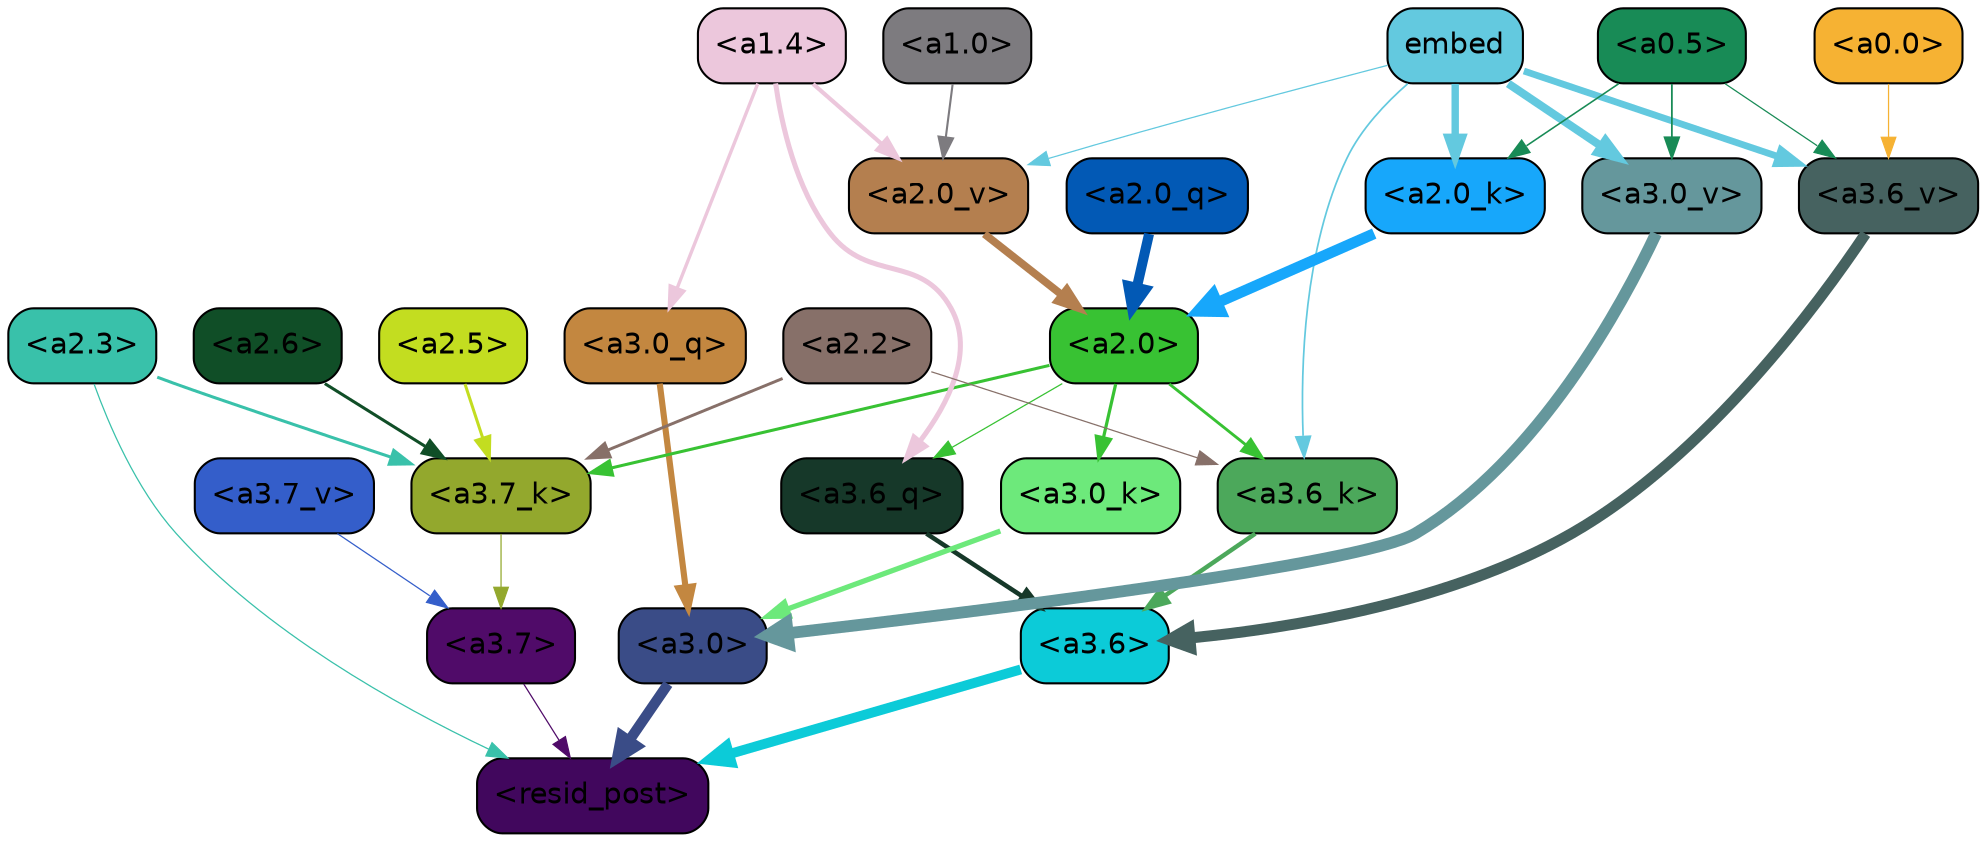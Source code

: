 strict digraph "" {
	graph [bgcolor=transparent,
		layout=dot,
		overlap=false,
		splines=true
	];
	"<a3.7>"	[color=black,
		fillcolor="#500b69",
		fontname=Helvetica,
		shape=box,
		style="filled, rounded"];
	"<resid_post>"	[color=black,
		fillcolor="#41075d",
		fontname=Helvetica,
		shape=box,
		style="filled, rounded"];
	"<a3.7>" -> "<resid_post>"	[color="#500b69",
		penwidth=0.6];
	"<a3.6>"	[color=black,
		fillcolor="#0ccbd8",
		fontname=Helvetica,
		shape=box,
		style="filled, rounded"];
	"<a3.6>" -> "<resid_post>"	[color="#0ccbd8",
		penwidth=4.749041676521301];
	"<a3.0>"	[color=black,
		fillcolor="#3a4c87",
		fontname=Helvetica,
		shape=box,
		style="filled, rounded"];
	"<a3.0>" -> "<resid_post>"	[color="#3a4c87",
		penwidth=5.004215121269226];
	"<a2.3>"	[color=black,
		fillcolor="#39c1aa",
		fontname=Helvetica,
		shape=box,
		style="filled, rounded"];
	"<a2.3>" -> "<resid_post>"	[color="#39c1aa",
		penwidth=0.6];
	"<a3.7_k>"	[color=black,
		fillcolor="#93a82d",
		fontname=Helvetica,
		shape=box,
		style="filled, rounded"];
	"<a2.3>" -> "<a3.7_k>"	[color="#39c1aa",
		penwidth=1.4559586644172668];
	"<a3.6_q>"	[color=black,
		fillcolor="#163829",
		fontname=Helvetica,
		shape=box,
		style="filled, rounded"];
	"<a3.6_q>" -> "<a3.6>"	[color="#163829",
		penwidth=2.199681341648102];
	"<a3.0_q>"	[color=black,
		fillcolor="#c38740",
		fontname=Helvetica,
		shape=box,
		style="filled, rounded"];
	"<a3.0_q>" -> "<a3.0>"	[color="#c38740",
		penwidth=2.9459195733070374];
	"<a3.7_k>" -> "<a3.7>"	[color="#93a82d",
		penwidth=0.6];
	"<a3.6_k>"	[color=black,
		fillcolor="#4ca85b",
		fontname=Helvetica,
		shape=box,
		style="filled, rounded"];
	"<a3.6_k>" -> "<a3.6>"	[color="#4ca85b",
		penwidth=2.13908451795578];
	"<a3.0_k>"	[color=black,
		fillcolor="#6de97b",
		fontname=Helvetica,
		shape=box,
		style="filled, rounded"];
	"<a3.0_k>" -> "<a3.0>"	[color="#6de97b",
		penwidth=2.520303964614868];
	"<a3.7_v>"	[color=black,
		fillcolor="#345eca",
		fontname=Helvetica,
		shape=box,
		style="filled, rounded"];
	"<a3.7_v>" -> "<a3.7>"	[color="#345eca",
		penwidth=0.6];
	"<a3.6_v>"	[color=black,
		fillcolor="#466260",
		fontname=Helvetica,
		shape=box,
		style="filled, rounded"];
	"<a3.6_v>" -> "<a3.6>"	[color="#466260",
		penwidth=5.297133803367615];
	"<a3.0_v>"	[color=black,
		fillcolor="#65979c",
		fontname=Helvetica,
		shape=box,
		style="filled, rounded"];
	"<a3.0_v>" -> "<a3.0>"	[color="#65979c",
		penwidth=5.680712580680847];
	"<a2.0>"	[color=black,
		fillcolor="#38c233",
		fontname=Helvetica,
		shape=box,
		style="filled, rounded"];
	"<a2.0>" -> "<a3.6_q>"	[color="#38c233",
		penwidth=0.6];
	"<a2.0>" -> "<a3.7_k>"	[color="#38c233",
		penwidth=1.4582423567771912];
	"<a2.0>" -> "<a3.6_k>"	[color="#38c233",
		penwidth=1.3792681694030762];
	"<a2.0>" -> "<a3.0_k>"	[color="#38c233",
		penwidth=1.5433646440505981];
	"<a1.4>"	[color=black,
		fillcolor="#ecc7dc",
		fontname=Helvetica,
		shape=box,
		style="filled, rounded"];
	"<a1.4>" -> "<a3.6_q>"	[color="#ecc7dc",
		penwidth=2.419991135597229];
	"<a1.4>" -> "<a3.0_q>"	[color="#ecc7dc",
		penwidth=1.6166993975639343];
	"<a2.0_v>"	[color=black,
		fillcolor="#b47f4f",
		fontname=Helvetica,
		shape=box,
		style="filled, rounded"];
	"<a1.4>" -> "<a2.0_v>"	[color="#ecc7dc",
		penwidth=2.0025704503059387];
	"<a2.6>"	[color=black,
		fillcolor="#104e27",
		fontname=Helvetica,
		shape=box,
		style="filled, rounded"];
	"<a2.6>" -> "<a3.7_k>"	[color="#104e27",
		penwidth=1.468173325061798];
	"<a2.5>"	[color=black,
		fillcolor="#c3dd20",
		fontname=Helvetica,
		shape=box,
		style="filled, rounded"];
	"<a2.5>" -> "<a3.7_k>"	[color="#c3dd20",
		penwidth=1.457568109035492];
	"<a2.2>"	[color=black,
		fillcolor="#877069",
		fontname=Helvetica,
		shape=box,
		style="filled, rounded"];
	"<a2.2>" -> "<a3.7_k>"	[color="#877069",
		penwidth=1.4199435114860535];
	"<a2.2>" -> "<a3.6_k>"	[color="#877069",
		penwidth=0.6];
	embed	[color=black,
		fillcolor="#63c9df",
		fontname=Helvetica,
		shape=box,
		style="filled, rounded"];
	embed -> "<a3.6_k>"	[color="#63c9df",
		penwidth=0.8273519277572632];
	embed -> "<a3.6_v>"	[color="#63c9df",
		penwidth=3.2414157912135124];
	embed -> "<a3.0_v>"	[color="#63c9df",
		penwidth=3.929257571697235];
	"<a2.0_k>"	[color=black,
		fillcolor="#17a7fb",
		fontname=Helvetica,
		shape=box,
		style="filled, rounded"];
	embed -> "<a2.0_k>"	[color="#63c9df",
		penwidth=3.5506991147994995];
	embed -> "<a2.0_v>"	[color="#63c9df",
		penwidth=0.6];
	"<a0.5>"	[color=black,
		fillcolor="#188b56",
		fontname=Helvetica,
		shape=box,
		style="filled, rounded"];
	"<a0.5>" -> "<a3.6_v>"	[color="#188b56",
		penwidth=0.6];
	"<a0.5>" -> "<a3.0_v>"	[color="#188b56",
		penwidth=0.8535017371177673];
	"<a0.5>" -> "<a2.0_k>"	[color="#188b56",
		penwidth=0.7573999166488647];
	"<a0.0>"	[color=black,
		fillcolor="#f6b233",
		fontname=Helvetica,
		shape=box,
		style="filled, rounded"];
	"<a0.0>" -> "<a3.6_v>"	[color="#f6b233",
		penwidth=0.6];
	"<a2.0_q>"	[color=black,
		fillcolor="#0259b5",
		fontname=Helvetica,
		shape=box,
		style="filled, rounded"];
	"<a2.0_q>" -> "<a2.0>"	[color="#0259b5",
		penwidth=4.792815744876862];
	"<a2.0_k>" -> "<a2.0>"	[color="#17a7fb",
		penwidth=5.262323796749115];
	"<a2.0_v>" -> "<a2.0>"	[color="#b47f4f",
		penwidth=3.7105380296707153];
	"<a1.0>"	[color=black,
		fillcolor="#7d7b7f",
		fontname=Helvetica,
		shape=box,
		style="filled, rounded"];
	"<a1.0>" -> "<a2.0_v>"	[color="#7d7b7f",
		penwidth=1.0112443566322327];
}
